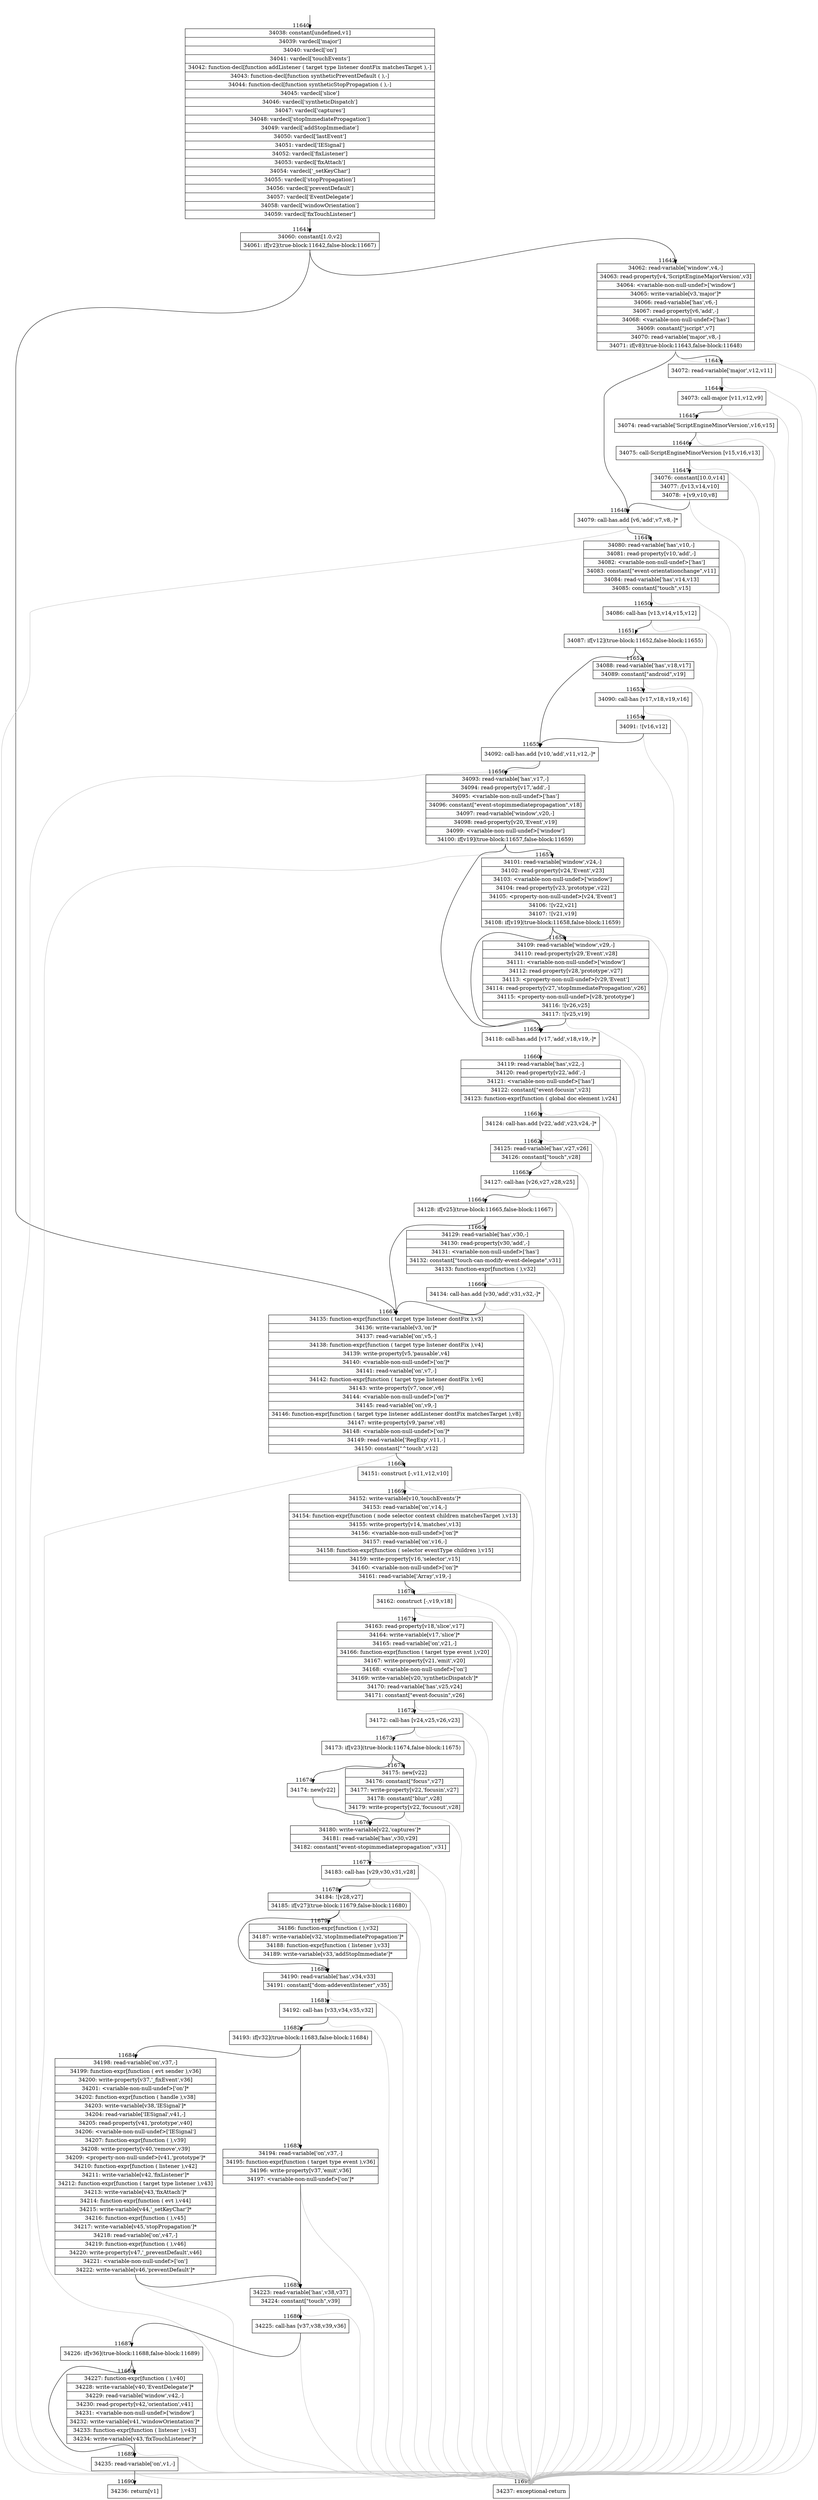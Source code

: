 digraph {
rankdir="TD"
BB_entry825[shape=none,label=""];
BB_entry825 -> BB11640 [tailport=s, headport=n, headlabel="    11640"]
BB11640 [shape=record label="{34038: constant[undefined,v1]|34039: vardecl['major']|34040: vardecl['on']|34041: vardecl['touchEvents']|34042: function-decl[function addListener ( target type listener dontFix matchesTarget ),-]|34043: function-decl[function syntheticPreventDefault ( ),-]|34044: function-decl[function syntheticStopPropagation ( ),-]|34045: vardecl['slice']|34046: vardecl['syntheticDispatch']|34047: vardecl['captures']|34048: vardecl['stopImmediatePropagation']|34049: vardecl['addStopImmediate']|34050: vardecl['lastEvent']|34051: vardecl['IESignal']|34052: vardecl['fixListener']|34053: vardecl['fixAttach']|34054: vardecl['_setKeyChar']|34055: vardecl['stopPropagation']|34056: vardecl['preventDefault']|34057: vardecl['EventDelegate']|34058: vardecl['windowOrientation']|34059: vardecl['fixTouchListener']}" ] 
BB11640 -> BB11641 [tailport=s, headport=n, headlabel="      11641"]
BB11641 [shape=record label="{34060: constant[1.0,v2]|34061: if[v2](true-block:11642,false-block:11667)}" ] 
BB11641 -> BB11642 [tailport=s, headport=n, headlabel="      11642"]
BB11641 -> BB11667 [tailport=s, headport=n, headlabel="      11667"]
BB11642 [shape=record label="{34062: read-variable['window',v4,-]|34063: read-property[v4,'ScriptEngineMajorVersion',v3]|34064: \<variable-non-null-undef\>['window']|34065: write-variable[v3,'major']*|34066: read-variable['has',v6,-]|34067: read-property[v6,'add',-]|34068: \<variable-non-null-undef\>['has']|34069: constant[\"jscript\",v7]|34070: read-variable['major',v8,-]|34071: if[v8](true-block:11643,false-block:11648)}" ] 
BB11642 -> BB11648 [tailport=s, headport=n, headlabel="      11648"]
BB11642 -> BB11643 [tailport=s, headport=n, headlabel="      11643"]
BB11642 -> BB11691 [tailport=s, headport=n, color=gray, headlabel="      11691"]
BB11643 [shape=record label="{34072: read-variable['major',v12,v11]}" ] 
BB11643 -> BB11644 [tailport=s, headport=n, headlabel="      11644"]
BB11643 -> BB11691 [tailport=s, headport=n, color=gray]
BB11644 [shape=record label="{34073: call-major [v11,v12,v9]}" ] 
BB11644 -> BB11645 [tailport=s, headport=n, headlabel="      11645"]
BB11644 -> BB11691 [tailport=s, headport=n, color=gray]
BB11645 [shape=record label="{34074: read-variable['ScriptEngineMinorVersion',v16,v15]}" ] 
BB11645 -> BB11646 [tailport=s, headport=n, headlabel="      11646"]
BB11645 -> BB11691 [tailport=s, headport=n, color=gray]
BB11646 [shape=record label="{34075: call-ScriptEngineMinorVersion [v15,v16,v13]}" ] 
BB11646 -> BB11647 [tailport=s, headport=n, headlabel="      11647"]
BB11646 -> BB11691 [tailport=s, headport=n, color=gray]
BB11647 [shape=record label="{34076: constant[10.0,v14]|34077: /[v13,v14,v10]|34078: +[v9,v10,v8]}" ] 
BB11647 -> BB11648 [tailport=s, headport=n]
BB11647 -> BB11691 [tailport=s, headport=n, color=gray]
BB11648 [shape=record label="{34079: call-has.add [v6,'add',v7,v8,-]*}" ] 
BB11648 -> BB11649 [tailport=s, headport=n, headlabel="      11649"]
BB11648 -> BB11691 [tailport=s, headport=n, color=gray]
BB11649 [shape=record label="{34080: read-variable['has',v10,-]|34081: read-property[v10,'add',-]|34082: \<variable-non-null-undef\>['has']|34083: constant[\"event-orientationchange\",v11]|34084: read-variable['has',v14,v13]|34085: constant[\"touch\",v15]}" ] 
BB11649 -> BB11650 [tailport=s, headport=n, headlabel="      11650"]
BB11649 -> BB11691 [tailport=s, headport=n, color=gray]
BB11650 [shape=record label="{34086: call-has [v13,v14,v15,v12]}" ] 
BB11650 -> BB11651 [tailport=s, headport=n, headlabel="      11651"]
BB11650 -> BB11691 [tailport=s, headport=n, color=gray]
BB11651 [shape=record label="{34087: if[v12](true-block:11652,false-block:11655)}" ] 
BB11651 -> BB11655 [tailport=s, headport=n, headlabel="      11655"]
BB11651 -> BB11652 [tailport=s, headport=n, headlabel="      11652"]
BB11652 [shape=record label="{34088: read-variable['has',v18,v17]|34089: constant[\"android\",v19]}" ] 
BB11652 -> BB11653 [tailport=s, headport=n, headlabel="      11653"]
BB11652 -> BB11691 [tailport=s, headport=n, color=gray]
BB11653 [shape=record label="{34090: call-has [v17,v18,v19,v16]}" ] 
BB11653 -> BB11654 [tailport=s, headport=n, headlabel="      11654"]
BB11653 -> BB11691 [tailport=s, headport=n, color=gray]
BB11654 [shape=record label="{34091: ![v16,v12]}" ] 
BB11654 -> BB11655 [tailport=s, headport=n]
BB11654 -> BB11691 [tailport=s, headport=n, color=gray]
BB11655 [shape=record label="{34092: call-has.add [v10,'add',v11,v12,-]*}" ] 
BB11655 -> BB11656 [tailport=s, headport=n, headlabel="      11656"]
BB11655 -> BB11691 [tailport=s, headport=n, color=gray]
BB11656 [shape=record label="{34093: read-variable['has',v17,-]|34094: read-property[v17,'add',-]|34095: \<variable-non-null-undef\>['has']|34096: constant[\"event-stopimmediatepropagation\",v18]|34097: read-variable['window',v20,-]|34098: read-property[v20,'Event',v19]|34099: \<variable-non-null-undef\>['window']|34100: if[v19](true-block:11657,false-block:11659)}" ] 
BB11656 -> BB11659 [tailport=s, headport=n, headlabel="      11659"]
BB11656 -> BB11657 [tailport=s, headport=n, headlabel="      11657"]
BB11656 -> BB11691 [tailport=s, headport=n, color=gray]
BB11657 [shape=record label="{34101: read-variable['window',v24,-]|34102: read-property[v24,'Event',v23]|34103: \<variable-non-null-undef\>['window']|34104: read-property[v23,'prototype',v22]|34105: \<property-non-null-undef\>[v24,'Event']|34106: ![v22,v21]|34107: ![v21,v19]|34108: if[v19](true-block:11658,false-block:11659)}" ] 
BB11657 -> BB11659 [tailport=s, headport=n]
BB11657 -> BB11658 [tailport=s, headport=n, headlabel="      11658"]
BB11657 -> BB11691 [tailport=s, headport=n, color=gray]
BB11658 [shape=record label="{34109: read-variable['window',v29,-]|34110: read-property[v29,'Event',v28]|34111: \<variable-non-null-undef\>['window']|34112: read-property[v28,'prototype',v27]|34113: \<property-non-null-undef\>[v29,'Event']|34114: read-property[v27,'stopImmediatePropagation',v26]|34115: \<property-non-null-undef\>[v28,'prototype']|34116: ![v26,v25]|34117: ![v25,v19]}" ] 
BB11658 -> BB11659 [tailport=s, headport=n]
BB11658 -> BB11691 [tailport=s, headport=n, color=gray]
BB11659 [shape=record label="{34118: call-has.add [v17,'add',v18,v19,-]*}" ] 
BB11659 -> BB11660 [tailport=s, headport=n, headlabel="      11660"]
BB11659 -> BB11691 [tailport=s, headport=n, color=gray]
BB11660 [shape=record label="{34119: read-variable['has',v22,-]|34120: read-property[v22,'add',-]|34121: \<variable-non-null-undef\>['has']|34122: constant[\"event-focusin\",v23]|34123: function-expr[function ( global doc element ),v24]}" ] 
BB11660 -> BB11661 [tailport=s, headport=n, headlabel="      11661"]
BB11660 -> BB11691 [tailport=s, headport=n, color=gray]
BB11661 [shape=record label="{34124: call-has.add [v22,'add',v23,v24,-]*}" ] 
BB11661 -> BB11662 [tailport=s, headport=n, headlabel="      11662"]
BB11661 -> BB11691 [tailport=s, headport=n, color=gray]
BB11662 [shape=record label="{34125: read-variable['has',v27,v26]|34126: constant[\"touch\",v28]}" ] 
BB11662 -> BB11663 [tailport=s, headport=n, headlabel="      11663"]
BB11662 -> BB11691 [tailport=s, headport=n, color=gray]
BB11663 [shape=record label="{34127: call-has [v26,v27,v28,v25]}" ] 
BB11663 -> BB11664 [tailport=s, headport=n, headlabel="      11664"]
BB11663 -> BB11691 [tailport=s, headport=n, color=gray]
BB11664 [shape=record label="{34128: if[v25](true-block:11665,false-block:11667)}" ] 
BB11664 -> BB11665 [tailport=s, headport=n, headlabel="      11665"]
BB11664 -> BB11667 [tailport=s, headport=n]
BB11665 [shape=record label="{34129: read-variable['has',v30,-]|34130: read-property[v30,'add',-]|34131: \<variable-non-null-undef\>['has']|34132: constant[\"touch-can-modify-event-delegate\",v31]|34133: function-expr[function ( ),v32]}" ] 
BB11665 -> BB11666 [tailport=s, headport=n, headlabel="      11666"]
BB11665 -> BB11691 [tailport=s, headport=n, color=gray]
BB11666 [shape=record label="{34134: call-has.add [v30,'add',v31,v32,-]*}" ] 
BB11666 -> BB11667 [tailport=s, headport=n]
BB11666 -> BB11691 [tailport=s, headport=n, color=gray]
BB11667 [shape=record label="{34135: function-expr[function ( target type listener dontFix ),v3]|34136: write-variable[v3,'on']*|34137: read-variable['on',v5,-]|34138: function-expr[function ( target type listener dontFix ),v4]|34139: write-property[v5,'pausable',v4]|34140: \<variable-non-null-undef\>['on']*|34141: read-variable['on',v7,-]|34142: function-expr[function ( target type listener dontFix ),v6]|34143: write-property[v7,'once',v6]|34144: \<variable-non-null-undef\>['on']*|34145: read-variable['on',v9,-]|34146: function-expr[function ( target type listener addListener dontFix matchesTarget ),v8]|34147: write-property[v9,'parse',v8]|34148: \<variable-non-null-undef\>['on']*|34149: read-variable['RegExp',v11,-]|34150: constant[\"^touch\",v12]}" ] 
BB11667 -> BB11668 [tailport=s, headport=n, headlabel="      11668"]
BB11667 -> BB11691 [tailport=s, headport=n, color=gray]
BB11668 [shape=record label="{34151: construct [-,v11,v12,v10]}" ] 
BB11668 -> BB11669 [tailport=s, headport=n, headlabel="      11669"]
BB11668 -> BB11691 [tailport=s, headport=n, color=gray]
BB11669 [shape=record label="{34152: write-variable[v10,'touchEvents']*|34153: read-variable['on',v14,-]|34154: function-expr[function ( node selector context children matchesTarget ),v13]|34155: write-property[v14,'matches',v13]|34156: \<variable-non-null-undef\>['on']*|34157: read-variable['on',v16,-]|34158: function-expr[function ( selector eventType children ),v15]|34159: write-property[v16,'selector',v15]|34160: \<variable-non-null-undef\>['on']*|34161: read-variable['Array',v19,-]}" ] 
BB11669 -> BB11670 [tailport=s, headport=n, headlabel="      11670"]
BB11669 -> BB11691 [tailport=s, headport=n, color=gray]
BB11670 [shape=record label="{34162: construct [-,v19,v18]}" ] 
BB11670 -> BB11671 [tailport=s, headport=n, headlabel="      11671"]
BB11670 -> BB11691 [tailport=s, headport=n, color=gray]
BB11671 [shape=record label="{34163: read-property[v18,'slice',v17]|34164: write-variable[v17,'slice']*|34165: read-variable['on',v21,-]|34166: function-expr[function ( target type event ),v20]|34167: write-property[v21,'emit',v20]|34168: \<variable-non-null-undef\>['on']|34169: write-variable[v20,'syntheticDispatch']*|34170: read-variable['has',v25,v24]|34171: constant[\"event-focusin\",v26]}" ] 
BB11671 -> BB11672 [tailport=s, headport=n, headlabel="      11672"]
BB11671 -> BB11691 [tailport=s, headport=n, color=gray]
BB11672 [shape=record label="{34172: call-has [v24,v25,v26,v23]}" ] 
BB11672 -> BB11673 [tailport=s, headport=n, headlabel="      11673"]
BB11672 -> BB11691 [tailport=s, headport=n, color=gray]
BB11673 [shape=record label="{34173: if[v23](true-block:11674,false-block:11675)}" ] 
BB11673 -> BB11674 [tailport=s, headport=n, headlabel="      11674"]
BB11673 -> BB11675 [tailport=s, headport=n, headlabel="      11675"]
BB11674 [shape=record label="{34174: new[v22]}" ] 
BB11674 -> BB11676 [tailport=s, headport=n, headlabel="      11676"]
BB11675 [shape=record label="{34175: new[v22]|34176: constant[\"focus\",v27]|34177: write-property[v22,'focusin',v27]|34178: constant[\"blur\",v28]|34179: write-property[v22,'focusout',v28]}" ] 
BB11675 -> BB11676 [tailport=s, headport=n]
BB11675 -> BB11691 [tailport=s, headport=n, color=gray]
BB11676 [shape=record label="{34180: write-variable[v22,'captures']*|34181: read-variable['has',v30,v29]|34182: constant[\"event-stopimmediatepropagation\",v31]}" ] 
BB11676 -> BB11677 [tailport=s, headport=n, headlabel="      11677"]
BB11676 -> BB11691 [tailport=s, headport=n, color=gray]
BB11677 [shape=record label="{34183: call-has [v29,v30,v31,v28]}" ] 
BB11677 -> BB11678 [tailport=s, headport=n, headlabel="      11678"]
BB11677 -> BB11691 [tailport=s, headport=n, color=gray]
BB11678 [shape=record label="{34184: ![v28,v27]|34185: if[v27](true-block:11679,false-block:11680)}" ] 
BB11678 -> BB11679 [tailport=s, headport=n, headlabel="      11679"]
BB11678 -> BB11680 [tailport=s, headport=n, headlabel="      11680"]
BB11678 -> BB11691 [tailport=s, headport=n, color=gray]
BB11679 [shape=record label="{34186: function-expr[function ( ),v32]|34187: write-variable[v32,'stopImmediatePropagation']*|34188: function-expr[function ( listener ),v33]|34189: write-variable[v33,'addStopImmediate']*}" ] 
BB11679 -> BB11680 [tailport=s, headport=n]
BB11680 [shape=record label="{34190: read-variable['has',v34,v33]|34191: constant[\"dom-addeventlistener\",v35]}" ] 
BB11680 -> BB11681 [tailport=s, headport=n, headlabel="      11681"]
BB11680 -> BB11691 [tailport=s, headport=n, color=gray]
BB11681 [shape=record label="{34192: call-has [v33,v34,v35,v32]}" ] 
BB11681 -> BB11682 [tailport=s, headport=n, headlabel="      11682"]
BB11681 -> BB11691 [tailport=s, headport=n, color=gray]
BB11682 [shape=record label="{34193: if[v32](true-block:11683,false-block:11684)}" ] 
BB11682 -> BB11683 [tailport=s, headport=n, headlabel="      11683"]
BB11682 -> BB11684 [tailport=s, headport=n, headlabel="      11684"]
BB11683 [shape=record label="{34194: read-variable['on',v37,-]|34195: function-expr[function ( target type event ),v36]|34196: write-property[v37,'emit',v36]|34197: \<variable-non-null-undef\>['on']*}" ] 
BB11683 -> BB11685 [tailport=s, headport=n, headlabel="      11685"]
BB11683 -> BB11691 [tailport=s, headport=n, color=gray]
BB11684 [shape=record label="{34198: read-variable['on',v37,-]|34199: function-expr[function ( evt sender ),v36]|34200: write-property[v37,'_fixEvent',v36]|34201: \<variable-non-null-undef\>['on']*|34202: function-expr[function ( handle ),v38]|34203: write-variable[v38,'IESignal']*|34204: read-variable['IESignal',v41,-]|34205: read-property[v41,'prototype',v40]|34206: \<variable-non-null-undef\>['IESignal']|34207: function-expr[function ( ),v39]|34208: write-property[v40,'remove',v39]|34209: \<property-non-null-undef\>[v41,'prototype']*|34210: function-expr[function ( listener ),v42]|34211: write-variable[v42,'fixListener']*|34212: function-expr[function ( target type listener ),v43]|34213: write-variable[v43,'fixAttach']*|34214: function-expr[function ( evt ),v44]|34215: write-variable[v44,'_setKeyChar']*|34216: function-expr[function ( ),v45]|34217: write-variable[v45,'stopPropagation']*|34218: read-variable['on',v47,-]|34219: function-expr[function ( ),v46]|34220: write-property[v47,'_preventDefault',v46]|34221: \<variable-non-null-undef\>['on']|34222: write-variable[v46,'preventDefault']*}" ] 
BB11684 -> BB11685 [tailport=s, headport=n]
BB11684 -> BB11691 [tailport=s, headport=n, color=gray]
BB11685 [shape=record label="{34223: read-variable['has',v38,v37]|34224: constant[\"touch\",v39]}" ] 
BB11685 -> BB11686 [tailport=s, headport=n, headlabel="      11686"]
BB11685 -> BB11691 [tailport=s, headport=n, color=gray]
BB11686 [shape=record label="{34225: call-has [v37,v38,v39,v36]}" ] 
BB11686 -> BB11687 [tailport=s, headport=n, headlabel="      11687"]
BB11686 -> BB11691 [tailport=s, headport=n, color=gray]
BB11687 [shape=record label="{34226: if[v36](true-block:11688,false-block:11689)}" ] 
BB11687 -> BB11688 [tailport=s, headport=n, headlabel="      11688"]
BB11687 -> BB11689 [tailport=s, headport=n, headlabel="      11689"]
BB11688 [shape=record label="{34227: function-expr[function ( ),v40]|34228: write-variable[v40,'EventDelegate']*|34229: read-variable['window',v42,-]|34230: read-property[v42,'orientation',v41]|34231: \<variable-non-null-undef\>['window']|34232: write-variable[v41,'windowOrientation']*|34233: function-expr[function ( listener ),v43]|34234: write-variable[v43,'fixTouchListener']*}" ] 
BB11688 -> BB11689 [tailport=s, headport=n]
BB11688 -> BB11691 [tailport=s, headport=n, color=gray]
BB11689 [shape=record label="{34235: read-variable['on',v1,-]}" ] 
BB11689 -> BB11690 [tailport=s, headport=n, headlabel="      11690"]
BB11689 -> BB11691 [tailport=s, headport=n, color=gray]
BB11690 [shape=record label="{34236: return[v1]}" ] 
BB11691 [shape=record label="{34237: exceptional-return}" ] 
//#$~ 16224
}

